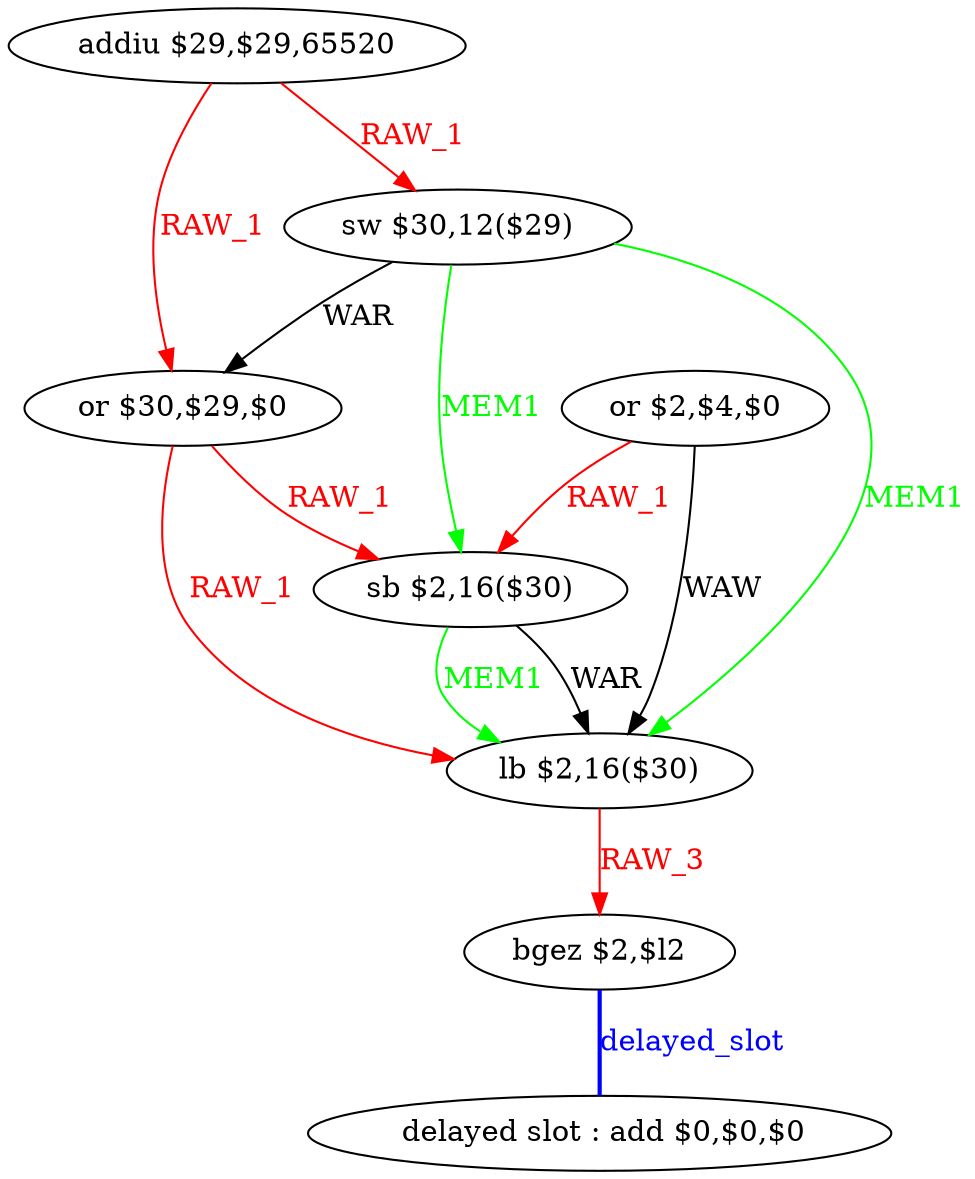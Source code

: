 digraph G1 {
node [shape = ellipse];
i7 [label = " delayed slot : add $0,$0,$0"] ;
i6 ->  i7 [style = bold, dir= none, fontcolor = blue, color = blue, label= "delayed_slot"];
i6 [label = "bgez $2,$l2"] ;
i0 [label = "addiu $29,$29,65520"] ;
i0 ->  i1 [color = red, fontcolor = red, label= "RAW_1"];
i0 ->  i2 [color = red, fontcolor = red, label= "RAW_1"];
i1 [label = "sw $30,12($29)"] ;
i1 ->  i2 [label= "WAR"];
i1 ->  i4 [color = green, fontcolor = green, label= "MEM1"];
i1 ->  i5 [color = green, fontcolor = green, label= "MEM1"];
i2 [label = "or $30,$29,$0"] ;
i2 ->  i4 [color = red, fontcolor = red, label= "RAW_1"];
i2 ->  i5 [color = red, fontcolor = red, label= "RAW_1"];
i4 [label = "sb $2,16($30)"] ;
i4 ->  i5 [label= "WAR"];
i4 ->  i5 [color = green, fontcolor = green, label= "MEM1"];
i5 [label = "lb $2,16($30)"] ;
i5 ->  i6 [color = red, fontcolor = red, label= "RAW_3"];
i3 [label = "or $2,$4,$0"] ;
i3 ->  i4 [color = red, fontcolor = red, label= "RAW_1"];
i3 ->  i5 [label= "WAW"];
}
